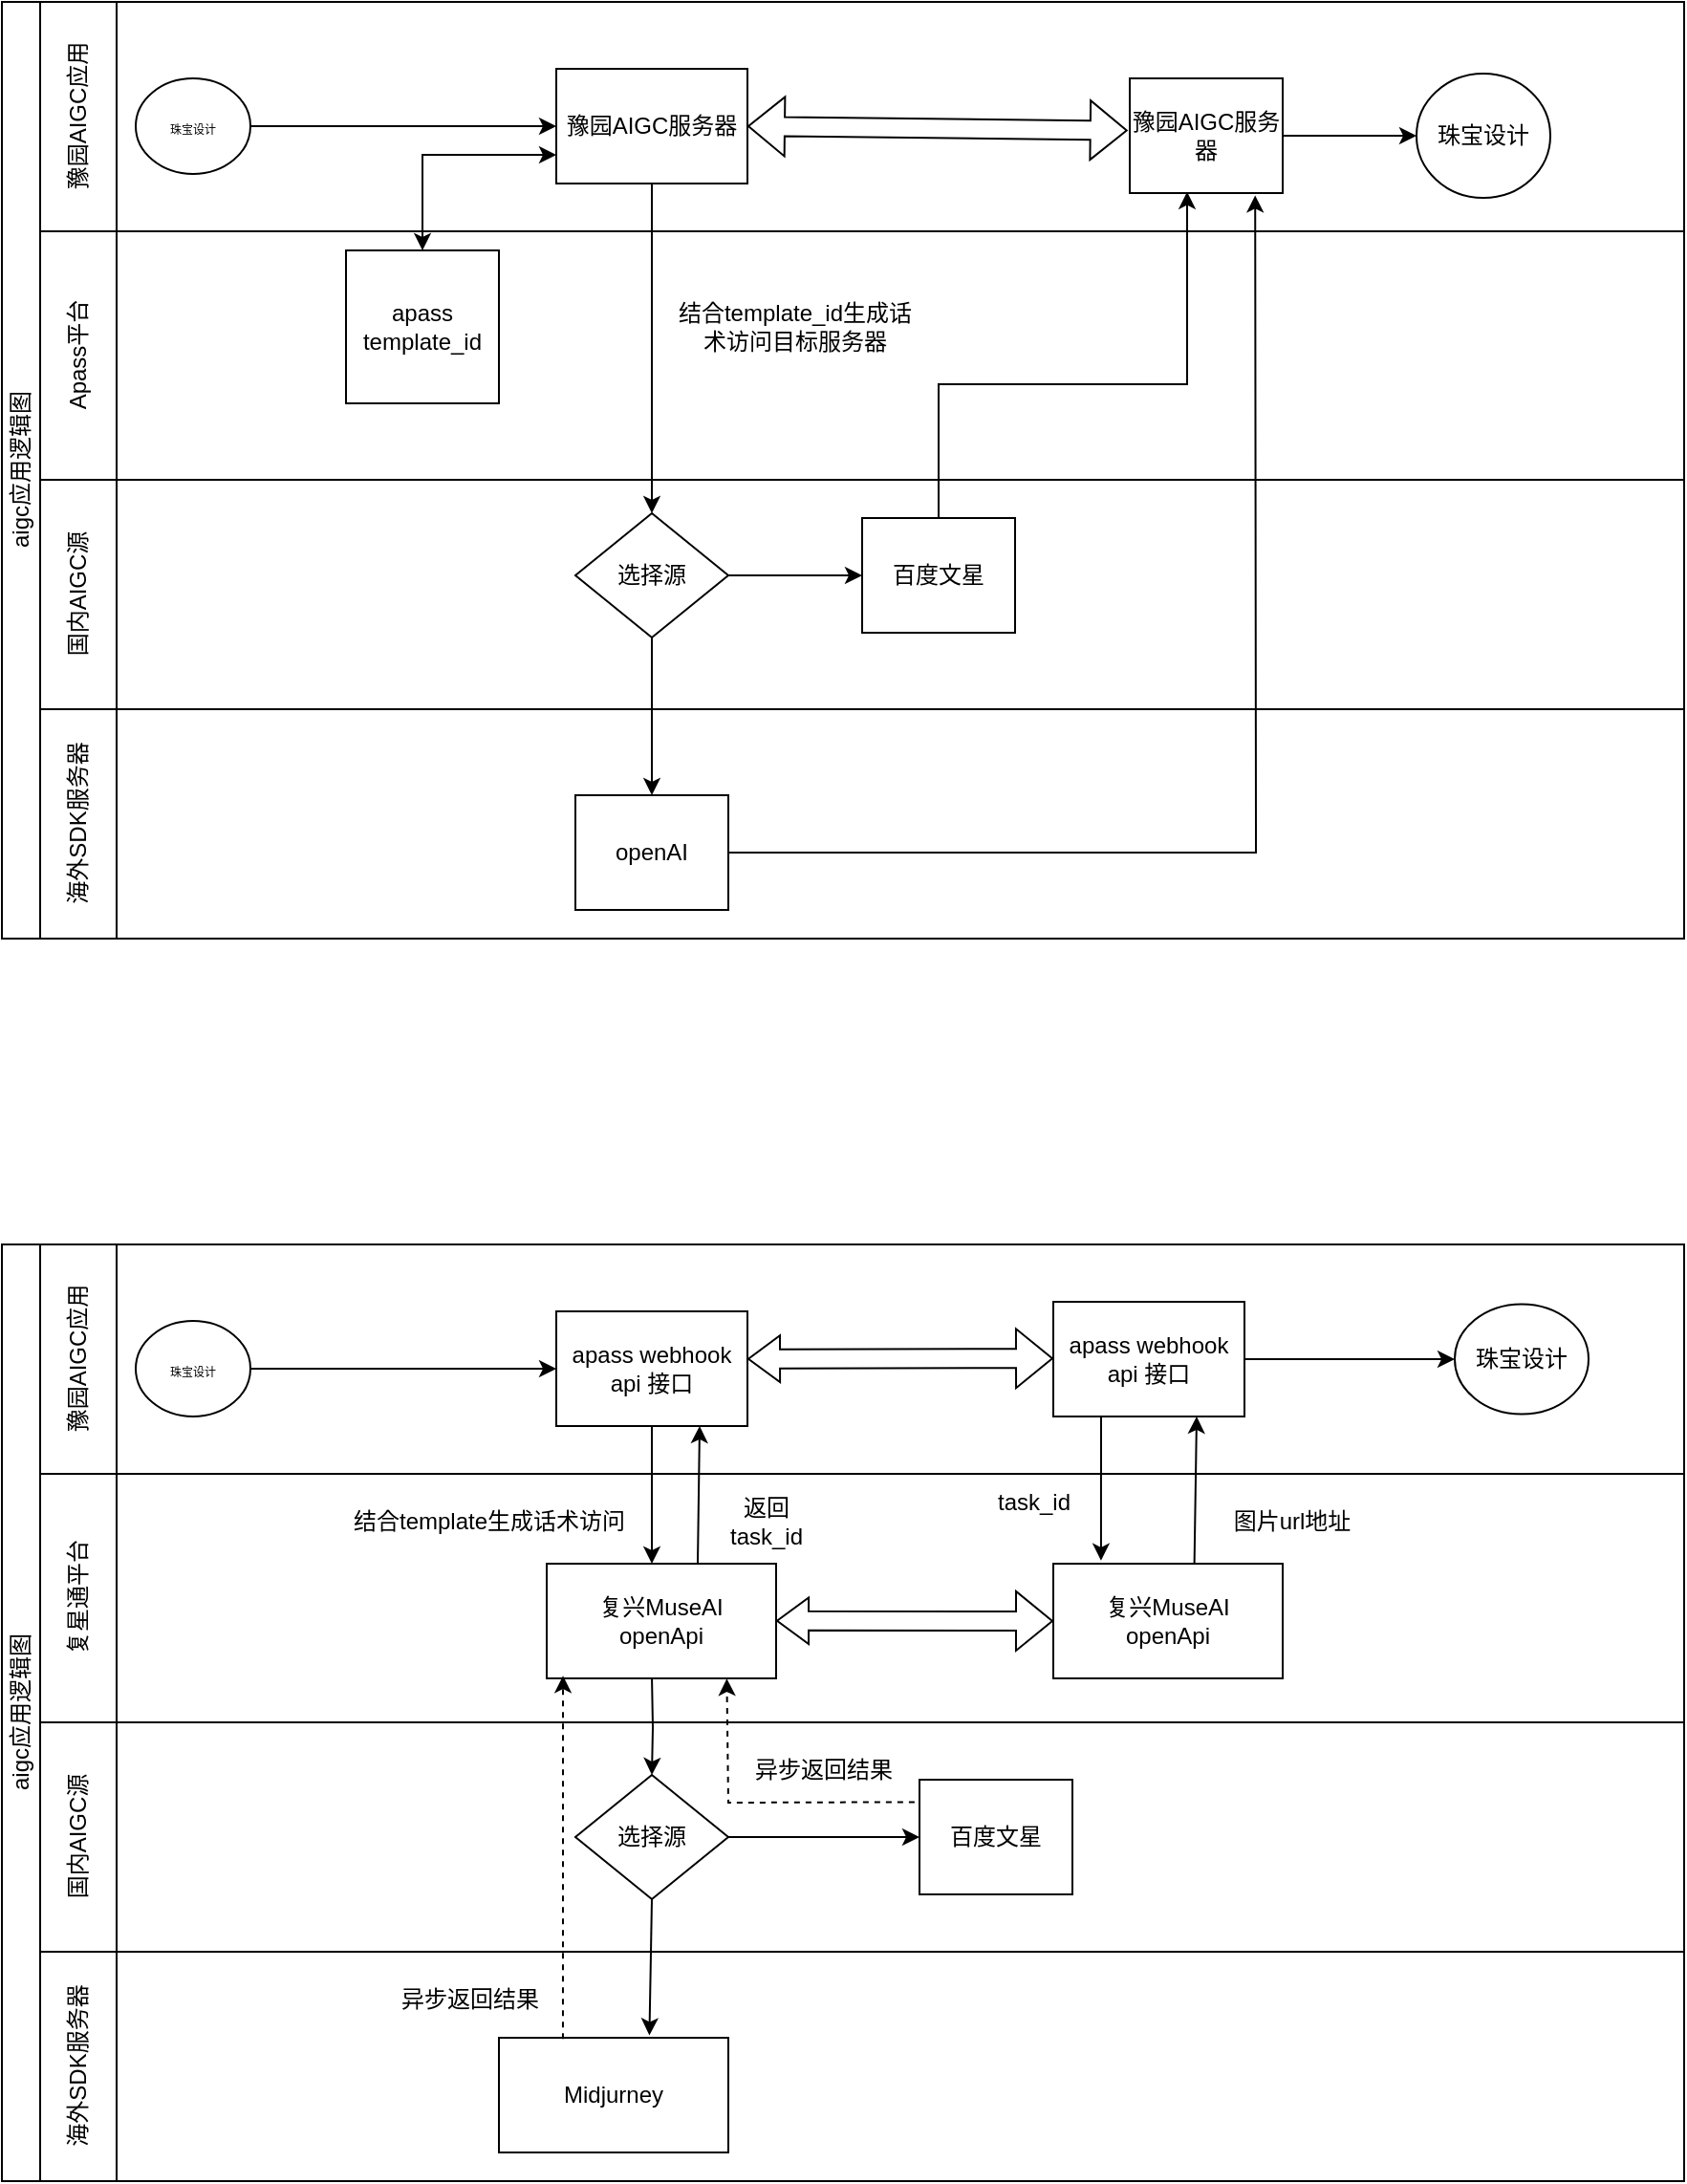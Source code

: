 <mxfile version="21.3.7" type="github">
  <diagram id="prtHgNgQTEPvFCAcTncT" name="Page-1">
    <mxGraphModel dx="1103" dy="637" grid="1" gridSize="10" guides="1" tooltips="1" connect="1" arrows="1" fold="1" page="1" pageScale="1" pageWidth="827" pageHeight="1169" math="0" shadow="0">
      <root>
        <mxCell id="0" />
        <mxCell id="1" parent="0" />
        <mxCell id="dNxyNK7c78bLwvsdeMH5-19" value="&lt;span style=&quot;&quot;&gt;aigc应用逻辑图&lt;/span&gt;" style="swimlane;html=1;childLayout=stackLayout;resizeParent=1;resizeParentMax=0;horizontal=0;startSize=20;horizontalStack=0;fontStyle=0" parent="1" vertex="1">
          <mxGeometry x="50" y="170" width="880" height="490" as="geometry">
            <mxRectangle x="40" y="170" width="40" height="110" as="alternateBounds" />
          </mxGeometry>
        </mxCell>
        <mxCell id="dNxyNK7c78bLwvsdeMH5-20" value="&lt;span style=&quot;font-weight: normal;&quot;&gt;豫园AIGC应用&lt;/span&gt;" style="swimlane;html=1;startSize=40;horizontal=0;" parent="dNxyNK7c78bLwvsdeMH5-19" vertex="1">
          <mxGeometry x="20" width="860" height="120" as="geometry">
            <mxRectangle x="20" width="920" height="40" as="alternateBounds" />
          </mxGeometry>
        </mxCell>
        <mxCell id="dNxyNK7c78bLwvsdeMH5-25" value="" style="edgeStyle=orthogonalEdgeStyle;rounded=0;orthogonalLoop=1;jettySize=auto;html=1;" parent="dNxyNK7c78bLwvsdeMH5-20" source="dNxyNK7c78bLwvsdeMH5-23" target="dNxyNK7c78bLwvsdeMH5-24" edge="1">
          <mxGeometry relative="1" as="geometry" />
        </mxCell>
        <mxCell id="dNxyNK7c78bLwvsdeMH5-23" value="&lt;font style=&quot;font-size: 6px;&quot;&gt;珠宝设计&lt;/font&gt;" style="ellipse;whiteSpace=wrap;html=1;" parent="dNxyNK7c78bLwvsdeMH5-20" vertex="1">
          <mxGeometry x="50" y="40" width="60" height="50" as="geometry" />
        </mxCell>
        <mxCell id="dNxyNK7c78bLwvsdeMH5-24" value="豫园AIGC服务器" style="rounded=0;whiteSpace=wrap;html=1;fontFamily=Helvetica;fontSize=12;fontColor=#000000;align=center;" parent="dNxyNK7c78bLwvsdeMH5-20" vertex="1">
          <mxGeometry x="270" y="35" width="100" height="60" as="geometry" />
        </mxCell>
        <mxCell id="dNxyNK7c78bLwvsdeMH5-32" value="珠宝设计" style="ellipse;whiteSpace=wrap;html=1;" parent="dNxyNK7c78bLwvsdeMH5-20" vertex="1">
          <mxGeometry x="720" y="37.5" width="70" height="65" as="geometry" />
        </mxCell>
        <mxCell id="IzT1EGK3Z6aTshtjmvxg-35" style="edgeStyle=orthogonalEdgeStyle;rounded=0;orthogonalLoop=1;jettySize=auto;html=1;entryX=0;entryY=0.5;entryDx=0;entryDy=0;" parent="dNxyNK7c78bLwvsdeMH5-20" source="HckLCflp_yrSmB8ryXm--9" target="dNxyNK7c78bLwvsdeMH5-32" edge="1">
          <mxGeometry relative="1" as="geometry" />
        </mxCell>
        <mxCell id="HckLCflp_yrSmB8ryXm--9" value="豫园AIGC服务器" style="rounded=0;whiteSpace=wrap;html=1;fontFamily=Helvetica;fontSize=12;fontColor=#000000;align=center;" parent="dNxyNK7c78bLwvsdeMH5-20" vertex="1">
          <mxGeometry x="570" y="40" width="80" height="60" as="geometry" />
        </mxCell>
        <mxCell id="HckLCflp_yrSmB8ryXm--18" value="" style="shape=flexArrow;endArrow=classic;startArrow=classic;html=1;rounded=0;exitX=-0.014;exitY=0.455;exitDx=0;exitDy=0;exitPerimeter=0;entryX=1;entryY=0.5;entryDx=0;entryDy=0;" parent="dNxyNK7c78bLwvsdeMH5-20" source="HckLCflp_yrSmB8ryXm--9" target="dNxyNK7c78bLwvsdeMH5-24" edge="1">
          <mxGeometry width="100" height="100" relative="1" as="geometry">
            <mxPoint x="340" y="64.66" as="sourcePoint" />
            <mxPoint x="350" y="65" as="targetPoint" />
          </mxGeometry>
        </mxCell>
        <mxCell id="dNxyNK7c78bLwvsdeMH5-21" value="&lt;span style=&quot;font-weight: 400;&quot;&gt;Apass平台&lt;/span&gt;" style="swimlane;html=1;startSize=40;horizontal=0;" parent="dNxyNK7c78bLwvsdeMH5-19" vertex="1">
          <mxGeometry x="20" y="120" width="860" height="130" as="geometry" />
        </mxCell>
        <mxCell id="IzT1EGK3Z6aTshtjmvxg-22" value="apass template_id" style="whiteSpace=wrap;html=1;aspect=fixed;" parent="dNxyNK7c78bLwvsdeMH5-21" vertex="1">
          <mxGeometry x="160" y="10" width="80" height="80" as="geometry" />
        </mxCell>
        <mxCell id="IzT1EGK3Z6aTshtjmvxg-33" value="结合template_id生成话术访问目标服务器" style="text;html=1;strokeColor=none;fillColor=none;align=center;verticalAlign=middle;whiteSpace=wrap;rounded=0;" parent="dNxyNK7c78bLwvsdeMH5-21" vertex="1">
          <mxGeometry x="330" y="20" width="130" height="60" as="geometry" />
        </mxCell>
        <mxCell id="HckLCflp_yrSmB8ryXm--8" style="edgeStyle=orthogonalEdgeStyle;rounded=0;orthogonalLoop=1;jettySize=auto;html=1;entryX=0.5;entryY=0;entryDx=0;entryDy=0;" parent="dNxyNK7c78bLwvsdeMH5-19" source="dNxyNK7c78bLwvsdeMH5-28" target="dNxyNK7c78bLwvsdeMH5-34" edge="1">
          <mxGeometry relative="1" as="geometry" />
        </mxCell>
        <mxCell id="dNxyNK7c78bLwvsdeMH5-37" value="" style="edgeStyle=orthogonalEdgeStyle;rounded=0;orthogonalLoop=1;jettySize=auto;html=1;endArrow=classic;endFill=1;exitX=1;exitY=0.5;exitDx=0;exitDy=0;entryX=0.82;entryY=1.02;entryDx=0;entryDy=0;entryPerimeter=0;" parent="dNxyNK7c78bLwvsdeMH5-19" source="dNxyNK7c78bLwvsdeMH5-34" target="HckLCflp_yrSmB8ryXm--9" edge="1">
          <mxGeometry relative="1" as="geometry">
            <mxPoint x="430" y="100" as="targetPoint" />
            <Array as="points">
              <mxPoint x="656" y="430" />
              <mxPoint x="656" y="110" />
            </Array>
          </mxGeometry>
        </mxCell>
        <mxCell id="dNxyNK7c78bLwvsdeMH5-22" value="&lt;span style=&quot;font-weight: normal;&quot;&gt;国内AIGC源&lt;/span&gt;" style="swimlane;html=1;startSize=40;horizontal=0;" parent="dNxyNK7c78bLwvsdeMH5-19" vertex="1">
          <mxGeometry x="20" y="250" width="860" height="120" as="geometry" />
        </mxCell>
        <mxCell id="dNxyNK7c78bLwvsdeMH5-28" value="选择源" style="rhombus;whiteSpace=wrap;html=1;fontFamily=Helvetica;fontSize=12;fontColor=#000000;align=center;" parent="dNxyNK7c78bLwvsdeMH5-22" vertex="1">
          <mxGeometry x="280" y="17.5" width="80" height="65" as="geometry" />
        </mxCell>
        <mxCell id="dNxyNK7c78bLwvsdeMH5-26" value="百度文星" style="rounded=0;whiteSpace=wrap;html=1;fontFamily=Helvetica;fontSize=12;fontColor=#000000;align=center;" parent="dNxyNK7c78bLwvsdeMH5-22" vertex="1">
          <mxGeometry x="430" y="20" width="80" height="60" as="geometry" />
        </mxCell>
        <mxCell id="HckLCflp_yrSmB8ryXm--7" style="edgeStyle=orthogonalEdgeStyle;rounded=0;orthogonalLoop=1;jettySize=auto;html=1;entryX=0;entryY=0.5;entryDx=0;entryDy=0;" parent="dNxyNK7c78bLwvsdeMH5-22" source="dNxyNK7c78bLwvsdeMH5-28" target="dNxyNK7c78bLwvsdeMH5-26" edge="1">
          <mxGeometry relative="1" as="geometry" />
        </mxCell>
        <mxCell id="IzT1EGK3Z6aTshtjmvxg-21" value="&lt;span style=&quot;font-weight: normal;&quot;&gt;海外SDK服务器&lt;/span&gt;" style="swimlane;html=1;startSize=40;horizontal=0;" parent="dNxyNK7c78bLwvsdeMH5-19" vertex="1">
          <mxGeometry x="20" y="370" width="860" height="120" as="geometry" />
        </mxCell>
        <mxCell id="dNxyNK7c78bLwvsdeMH5-34" value="openAI" style="rounded=0;whiteSpace=wrap;html=1;fontFamily=Helvetica;fontSize=12;fontColor=#000000;align=center;" parent="IzT1EGK3Z6aTshtjmvxg-21" vertex="1">
          <mxGeometry x="280" y="45" width="80" height="60" as="geometry" />
        </mxCell>
        <mxCell id="HckLCflp_yrSmB8ryXm--10" style="edgeStyle=orthogonalEdgeStyle;rounded=0;orthogonalLoop=1;jettySize=auto;html=1;entryX=0.375;entryY=0.989;entryDx=0;entryDy=0;entryPerimeter=0;" parent="dNxyNK7c78bLwvsdeMH5-19" source="dNxyNK7c78bLwvsdeMH5-26" target="HckLCflp_yrSmB8ryXm--9" edge="1">
          <mxGeometry relative="1" as="geometry">
            <Array as="points">
              <mxPoint x="490" y="200" />
              <mxPoint x="620" y="200" />
            </Array>
            <mxPoint x="590" y="200" as="targetPoint" />
          </mxGeometry>
        </mxCell>
        <mxCell id="IzT1EGK3Z6aTshtjmvxg-30" value="" style="endArrow=classic;startArrow=classic;html=1;rounded=0;entryX=0;entryY=0.75;entryDx=0;entryDy=0;exitX=0.5;exitY=0;exitDx=0;exitDy=0;" parent="dNxyNK7c78bLwvsdeMH5-19" source="IzT1EGK3Z6aTshtjmvxg-22" target="dNxyNK7c78bLwvsdeMH5-24" edge="1">
          <mxGeometry width="50" height="50" relative="1" as="geometry">
            <mxPoint x="220" y="80" as="sourcePoint" />
            <mxPoint x="460" y="180" as="targetPoint" />
            <Array as="points">
              <mxPoint x="220" y="80" />
            </Array>
          </mxGeometry>
        </mxCell>
        <mxCell id="IzT1EGK3Z6aTshtjmvxg-31" style="edgeStyle=orthogonalEdgeStyle;rounded=0;orthogonalLoop=1;jettySize=auto;html=1;entryX=0.5;entryY=0;entryDx=0;entryDy=0;" parent="dNxyNK7c78bLwvsdeMH5-19" source="dNxyNK7c78bLwvsdeMH5-24" target="dNxyNK7c78bLwvsdeMH5-28" edge="1">
          <mxGeometry relative="1" as="geometry" />
        </mxCell>
        <mxCell id="A8UGaNioIKwwFs8BdpYL-24" value="&lt;span style=&quot;&quot;&gt;aigc应用逻辑图&lt;/span&gt;" style="swimlane;html=1;childLayout=stackLayout;resizeParent=1;resizeParentMax=0;horizontal=0;startSize=20;horizontalStack=0;fontStyle=0" vertex="1" parent="1">
          <mxGeometry x="50" y="820" width="880" height="490" as="geometry">
            <mxRectangle x="40" y="170" width="40" height="110" as="alternateBounds" />
          </mxGeometry>
        </mxCell>
        <mxCell id="A8UGaNioIKwwFs8BdpYL-25" value="&lt;span style=&quot;font-weight: normal;&quot;&gt;豫园AIGC应用&lt;/span&gt;" style="swimlane;html=1;startSize=40;horizontal=0;" vertex="1" parent="A8UGaNioIKwwFs8BdpYL-24">
          <mxGeometry x="20" width="860" height="120" as="geometry">
            <mxRectangle x="20" width="920" height="40" as="alternateBounds" />
          </mxGeometry>
        </mxCell>
        <mxCell id="A8UGaNioIKwwFs8BdpYL-26" value="" style="edgeStyle=orthogonalEdgeStyle;rounded=0;orthogonalLoop=1;jettySize=auto;html=1;" edge="1" parent="A8UGaNioIKwwFs8BdpYL-25" source="A8UGaNioIKwwFs8BdpYL-27" target="A8UGaNioIKwwFs8BdpYL-28">
          <mxGeometry relative="1" as="geometry" />
        </mxCell>
        <mxCell id="A8UGaNioIKwwFs8BdpYL-27" value="&lt;font style=&quot;font-size: 6px;&quot;&gt;珠宝设计&lt;/font&gt;" style="ellipse;whiteSpace=wrap;html=1;" vertex="1" parent="A8UGaNioIKwwFs8BdpYL-25">
          <mxGeometry x="50" y="40" width="60" height="50" as="geometry" />
        </mxCell>
        <mxCell id="A8UGaNioIKwwFs8BdpYL-28" value="apass webhook&lt;br&gt;api 接口" style="rounded=0;whiteSpace=wrap;html=1;fontFamily=Helvetica;fontSize=12;fontColor=#000000;align=center;" vertex="1" parent="A8UGaNioIKwwFs8BdpYL-25">
          <mxGeometry x="270" y="35" width="100" height="60" as="geometry" />
        </mxCell>
        <mxCell id="A8UGaNioIKwwFs8BdpYL-29" value="珠宝设计" style="ellipse;whiteSpace=wrap;html=1;" vertex="1" parent="A8UGaNioIKwwFs8BdpYL-25">
          <mxGeometry x="740" y="31.25" width="70" height="57.5" as="geometry" />
        </mxCell>
        <mxCell id="A8UGaNioIKwwFs8BdpYL-30" style="edgeStyle=orthogonalEdgeStyle;rounded=0;orthogonalLoop=1;jettySize=auto;html=1;entryX=0;entryY=0.5;entryDx=0;entryDy=0;exitX=1;exitY=0.5;exitDx=0;exitDy=0;" edge="1" parent="A8UGaNioIKwwFs8BdpYL-25" source="A8UGaNioIKwwFs8BdpYL-47" target="A8UGaNioIKwwFs8BdpYL-29">
          <mxGeometry relative="1" as="geometry">
            <mxPoint x="660" y="65" as="sourcePoint" />
          </mxGeometry>
        </mxCell>
        <mxCell id="A8UGaNioIKwwFs8BdpYL-32" value="" style="shape=flexArrow;endArrow=classic;startArrow=classic;html=1;rounded=0;endWidth=13.333;endSize=5.176;" edge="1" parent="A8UGaNioIKwwFs8BdpYL-25">
          <mxGeometry width="100" height="100" relative="1" as="geometry">
            <mxPoint x="530" y="59.6" as="sourcePoint" />
            <mxPoint x="370" y="59.85" as="targetPoint" />
          </mxGeometry>
        </mxCell>
        <mxCell id="A8UGaNioIKwwFs8BdpYL-47" value="apass webhook&lt;br&gt;api 接口" style="rounded=0;whiteSpace=wrap;html=1;fontFamily=Helvetica;fontSize=12;fontColor=#000000;align=center;" vertex="1" parent="A8UGaNioIKwwFs8BdpYL-25">
          <mxGeometry x="530" y="30" width="100" height="60" as="geometry" />
        </mxCell>
        <mxCell id="A8UGaNioIKwwFs8BdpYL-33" value="&lt;span style=&quot;font-weight: 400;&quot;&gt;复星通平台&lt;/span&gt;" style="swimlane;html=1;startSize=40;horizontal=0;" vertex="1" parent="A8UGaNioIKwwFs8BdpYL-24">
          <mxGeometry x="20" y="120" width="860" height="130" as="geometry" />
        </mxCell>
        <mxCell id="A8UGaNioIKwwFs8BdpYL-35" value="结合template生成话术访问" style="text;html=1;strokeColor=none;fillColor=none;align=center;verticalAlign=middle;whiteSpace=wrap;rounded=0;" vertex="1" parent="A8UGaNioIKwwFs8BdpYL-33">
          <mxGeometry x="160" y="-5" width="150" height="60" as="geometry" />
        </mxCell>
        <mxCell id="A8UGaNioIKwwFs8BdpYL-50" style="edgeStyle=orthogonalEdgeStyle;rounded=0;orthogonalLoop=1;jettySize=auto;html=1;entryX=0.5;entryY=0;entryDx=0;entryDy=0;" edge="1" parent="A8UGaNioIKwwFs8BdpYL-33" target="A8UGaNioIKwwFs8BdpYL-39">
          <mxGeometry relative="1" as="geometry">
            <mxPoint x="320" y="147" as="targetPoint" />
            <mxPoint x="320.029" y="107" as="sourcePoint" />
          </mxGeometry>
        </mxCell>
        <mxCell id="A8UGaNioIKwwFs8BdpYL-48" value="复兴MuseAI&lt;br&gt;openApi" style="rounded=0;whiteSpace=wrap;html=1;fontFamily=Helvetica;fontSize=12;fontColor=#000000;align=center;" vertex="1" parent="A8UGaNioIKwwFs8BdpYL-33">
          <mxGeometry x="265" y="47" width="120" height="60" as="geometry" />
        </mxCell>
        <mxCell id="A8UGaNioIKwwFs8BdpYL-57" value="" style="endArrow=classic;html=1;rounded=0;entryX=0.75;entryY=1;entryDx=0;entryDy=0;" edge="1" parent="A8UGaNioIKwwFs8BdpYL-33" target="A8UGaNioIKwwFs8BdpYL-28">
          <mxGeometry width="50" height="50" relative="1" as="geometry">
            <mxPoint x="344" y="47" as="sourcePoint" />
            <mxPoint x="394" y="-3" as="targetPoint" />
          </mxGeometry>
        </mxCell>
        <mxCell id="A8UGaNioIKwwFs8BdpYL-60" value="返回 task_id" style="text;html=1;strokeColor=none;fillColor=none;align=center;verticalAlign=middle;whiteSpace=wrap;rounded=0;" vertex="1" parent="A8UGaNioIKwwFs8BdpYL-33">
          <mxGeometry x="350" y="10" width="60" height="30" as="geometry" />
        </mxCell>
        <mxCell id="A8UGaNioIKwwFs8BdpYL-61" value="复兴MuseAI&lt;br&gt;openApi" style="rounded=0;whiteSpace=wrap;html=1;fontFamily=Helvetica;fontSize=12;fontColor=#000000;align=center;" vertex="1" parent="A8UGaNioIKwwFs8BdpYL-33">
          <mxGeometry x="530" y="47" width="120" height="60" as="geometry" />
        </mxCell>
        <mxCell id="A8UGaNioIKwwFs8BdpYL-62" value="" style="shape=flexArrow;endArrow=classic;startArrow=classic;html=1;rounded=0;endWidth=13.333;endSize=5.176;" edge="1" parent="A8UGaNioIKwwFs8BdpYL-33">
          <mxGeometry width="100" height="100" relative="1" as="geometry">
            <mxPoint x="530" y="77" as="sourcePoint" />
            <mxPoint x="385" y="76.85" as="targetPoint" />
          </mxGeometry>
        </mxCell>
        <mxCell id="A8UGaNioIKwwFs8BdpYL-67" value="task_id" style="text;html=1;strokeColor=none;fillColor=none;align=center;verticalAlign=middle;whiteSpace=wrap;rounded=0;" vertex="1" parent="A8UGaNioIKwwFs8BdpYL-33">
          <mxGeometry x="490" width="60" height="30" as="geometry" />
        </mxCell>
        <mxCell id="A8UGaNioIKwwFs8BdpYL-68" value="图片url地址" style="text;html=1;strokeColor=none;fillColor=none;align=center;verticalAlign=middle;whiteSpace=wrap;rounded=0;" vertex="1" parent="A8UGaNioIKwwFs8BdpYL-33">
          <mxGeometry x="600" y="10" width="110" height="30" as="geometry" />
        </mxCell>
        <mxCell id="A8UGaNioIKwwFs8BdpYL-38" value="&lt;span style=&quot;font-weight: normal;&quot;&gt;国内AIGC源&lt;/span&gt;" style="swimlane;html=1;startSize=40;horizontal=0;" vertex="1" parent="A8UGaNioIKwwFs8BdpYL-24">
          <mxGeometry x="20" y="250" width="860" height="120" as="geometry" />
        </mxCell>
        <mxCell id="A8UGaNioIKwwFs8BdpYL-39" value="选择源" style="rhombus;whiteSpace=wrap;html=1;fontFamily=Helvetica;fontSize=12;fontColor=#000000;align=center;" vertex="1" parent="A8UGaNioIKwwFs8BdpYL-38">
          <mxGeometry x="280" y="27.5" width="80" height="65" as="geometry" />
        </mxCell>
        <mxCell id="A8UGaNioIKwwFs8BdpYL-40" value="百度文星" style="rounded=0;whiteSpace=wrap;html=1;fontFamily=Helvetica;fontSize=12;fontColor=#000000;align=center;" vertex="1" parent="A8UGaNioIKwwFs8BdpYL-38">
          <mxGeometry x="460" y="30" width="80" height="60" as="geometry" />
        </mxCell>
        <mxCell id="A8UGaNioIKwwFs8BdpYL-41" style="edgeStyle=orthogonalEdgeStyle;rounded=0;orthogonalLoop=1;jettySize=auto;html=1;entryX=0;entryY=0.5;entryDx=0;entryDy=0;" edge="1" parent="A8UGaNioIKwwFs8BdpYL-38" source="A8UGaNioIKwwFs8BdpYL-39" target="A8UGaNioIKwwFs8BdpYL-40">
          <mxGeometry relative="1" as="geometry" />
        </mxCell>
        <mxCell id="A8UGaNioIKwwFs8BdpYL-69" value="异步返回结果" style="text;html=1;strokeColor=none;fillColor=none;align=center;verticalAlign=middle;whiteSpace=wrap;rounded=0;" vertex="1" parent="A8UGaNioIKwwFs8BdpYL-38">
          <mxGeometry x="370" y="10" width="80" height="30" as="geometry" />
        </mxCell>
        <mxCell id="A8UGaNioIKwwFs8BdpYL-42" value="&lt;span style=&quot;font-weight: normal;&quot;&gt;海外SDK服务器&lt;/span&gt;" style="swimlane;html=1;startSize=40;horizontal=0;" vertex="1" parent="A8UGaNioIKwwFs8BdpYL-24">
          <mxGeometry x="20" y="370" width="860" height="120" as="geometry" />
        </mxCell>
        <mxCell id="A8UGaNioIKwwFs8BdpYL-43" value="Midjurney" style="rounded=0;whiteSpace=wrap;html=1;fontFamily=Helvetica;fontSize=12;fontColor=#000000;align=center;" vertex="1" parent="A8UGaNioIKwwFs8BdpYL-42">
          <mxGeometry x="240" y="45" width="120" height="60" as="geometry" />
        </mxCell>
        <mxCell id="A8UGaNioIKwwFs8BdpYL-70" value="异步返回结果" style="text;html=1;strokeColor=none;fillColor=none;align=center;verticalAlign=middle;whiteSpace=wrap;rounded=0;" vertex="1" parent="A8UGaNioIKwwFs8BdpYL-42">
          <mxGeometry x="185" y="10" width="80" height="30" as="geometry" />
        </mxCell>
        <mxCell id="A8UGaNioIKwwFs8BdpYL-46" style="edgeStyle=orthogonalEdgeStyle;rounded=0;orthogonalLoop=1;jettySize=auto;html=1;" edge="1" parent="A8UGaNioIKwwFs8BdpYL-24" source="A8UGaNioIKwwFs8BdpYL-28">
          <mxGeometry relative="1" as="geometry">
            <mxPoint x="340" y="167" as="targetPoint" />
          </mxGeometry>
        </mxCell>
        <mxCell id="A8UGaNioIKwwFs8BdpYL-54" value="" style="endArrow=classic;html=1;rounded=0;exitX=-0.032;exitY=0.195;exitDx=0;exitDy=0;exitPerimeter=0;entryX=0.785;entryY=1.002;entryDx=0;entryDy=0;entryPerimeter=0;dashed=1;" edge="1" parent="A8UGaNioIKwwFs8BdpYL-24" source="A8UGaNioIKwwFs8BdpYL-40" target="A8UGaNioIKwwFs8BdpYL-48">
          <mxGeometry width="50" height="50" relative="1" as="geometry">
            <mxPoint x="380" y="237" as="sourcePoint" />
            <mxPoint x="430" y="187" as="targetPoint" />
            <Array as="points">
              <mxPoint x="380" y="292" />
            </Array>
          </mxGeometry>
        </mxCell>
        <mxCell id="A8UGaNioIKwwFs8BdpYL-56" value="" style="endArrow=classic;html=1;rounded=0;dashed=1;entryX=0.071;entryY=0.977;entryDx=0;entryDy=0;entryPerimeter=0;exitX=0.279;exitY=0.01;exitDx=0;exitDy=0;exitPerimeter=0;" edge="1" parent="A8UGaNioIKwwFs8BdpYL-24" source="A8UGaNioIKwwFs8BdpYL-43" target="A8UGaNioIKwwFs8BdpYL-48">
          <mxGeometry width="50" height="50" relative="1" as="geometry">
            <mxPoint x="294" y="410" as="sourcePoint" />
            <mxPoint x="290" y="230" as="targetPoint" />
            <Array as="points" />
          </mxGeometry>
        </mxCell>
        <mxCell id="A8UGaNioIKwwFs8BdpYL-59" value="" style="endArrow=classic;html=1;rounded=0;exitX=0.5;exitY=1;exitDx=0;exitDy=0;entryX=0.656;entryY=-0.021;entryDx=0;entryDy=0;entryPerimeter=0;" edge="1" parent="A8UGaNioIKwwFs8BdpYL-24" source="A8UGaNioIKwwFs8BdpYL-39" target="A8UGaNioIKwwFs8BdpYL-43">
          <mxGeometry width="50" height="50" relative="1" as="geometry">
            <mxPoint x="460" y="240" as="sourcePoint" />
            <mxPoint x="510" y="190" as="targetPoint" />
          </mxGeometry>
        </mxCell>
        <mxCell id="A8UGaNioIKwwFs8BdpYL-64" value="" style="endArrow=classic;html=1;rounded=0;exitX=0.25;exitY=1;exitDx=0;exitDy=0;entryX=0.208;entryY=-0.027;entryDx=0;entryDy=0;entryPerimeter=0;" edge="1" parent="A8UGaNioIKwwFs8BdpYL-24" source="A8UGaNioIKwwFs8BdpYL-47" target="A8UGaNioIKwwFs8BdpYL-61">
          <mxGeometry width="50" height="50" relative="1" as="geometry">
            <mxPoint x="470" y="240" as="sourcePoint" />
            <mxPoint x="520" y="190" as="targetPoint" />
          </mxGeometry>
        </mxCell>
        <mxCell id="A8UGaNioIKwwFs8BdpYL-66" value="" style="endArrow=classic;html=1;rounded=0;exitX=0.615;exitY=0;exitDx=0;exitDy=0;exitPerimeter=0;entryX=0.75;entryY=1;entryDx=0;entryDy=0;" edge="1" parent="A8UGaNioIKwwFs8BdpYL-24" source="A8UGaNioIKwwFs8BdpYL-61" target="A8UGaNioIKwwFs8BdpYL-47">
          <mxGeometry width="50" height="50" relative="1" as="geometry">
            <mxPoint x="470" y="240" as="sourcePoint" />
            <mxPoint x="520" y="190" as="targetPoint" />
          </mxGeometry>
        </mxCell>
      </root>
    </mxGraphModel>
  </diagram>
</mxfile>

